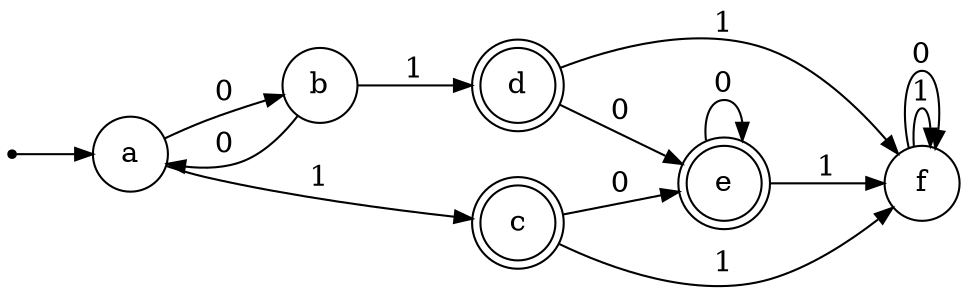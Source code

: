 digraph {
	ranksep=0.5 size="8, 8"
	rankdir=LR
	Initial [label="" fontsize=14.0 shape=point]
	a [fontsize=14.0 shape=circle]
	b [fontsize=14.0 shape=circle]
	c [fontsize=14.0 shape=doublecircle]
	d [fontsize=14.0 shape=doublecircle]
	e [fontsize=14.0 shape=doublecircle]
	f [fontsize=14.0 shape=circle]
	Initial -> a [arrowsize=0.85]
	a -> c [label=" 1 " arrowsize=0.85 fontsize=14.0]
	a -> b [label=" 0 " arrowsize=0.85 fontsize=14.0]
	b -> d [label=" 1 " arrowsize=0.85 fontsize=14.0]
	b -> a [label=" 0 " arrowsize=0.85 fontsize=14.0]
	c -> e [label=" 0 " arrowsize=0.85 fontsize=14.0]
	c -> f [label=" 1 " arrowsize=0.85 fontsize=14.0]
	d -> f [label=" 1 " arrowsize=0.85 fontsize=14.0]
	d -> e [label=" 0 " arrowsize=0.85 fontsize=14.0]
	e -> e [label=" 0 " arrowsize=0.85 fontsize=14.0]
	e -> f [label=" 1 " arrowsize=0.85 fontsize=14.0]
	f -> f [label=" 1 " arrowsize=0.85 fontsize=14.0]
	f -> f [label=" 0 " arrowsize=0.85 fontsize=14.0]
}
